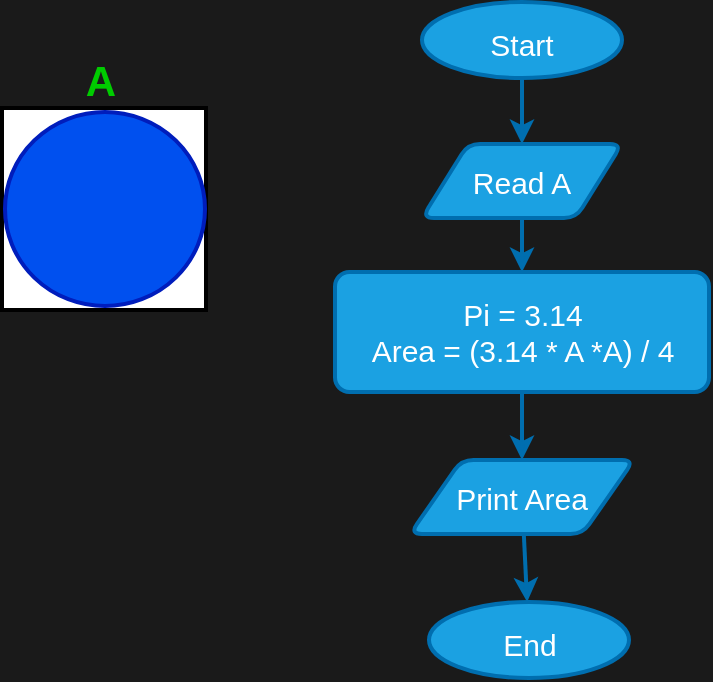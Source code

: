 <mxfile>
    <diagram id="fxQHdlaDq5yp2H_h8bHt" name="Page-1">
        <mxGraphModel dx="608" dy="351" grid="0" gridSize="10" guides="1" tooltips="1" connect="1" arrows="1" fold="1" page="1" pageScale="1" pageWidth="850" pageHeight="1100" background="#1A1A1A" math="0" shadow="0">
            <root>
                <mxCell id="0"/>
                <mxCell id="1" parent="0"/>
                <mxCell id="2" value="" style="rounded=0;whiteSpace=wrap;html=1;absoluteArcSize=1;arcSize=14;strokeWidth=2;" vertex="1" parent="1">
                    <mxGeometry x="57" y="76" width="102" height="101" as="geometry"/>
                </mxCell>
                <mxCell id="3" value="" style="strokeWidth=2;html=1;shape=mxgraph.flowchart.start_2;whiteSpace=wrap;fillColor=#0050ef;fontColor=#ffffff;strokeColor=#001DBC;" vertex="1" parent="1">
                    <mxGeometry x="58.5" y="78" width="100" height="97" as="geometry"/>
                </mxCell>
                <mxCell id="4" value="&lt;b&gt;&lt;font color=&quot;#00cc00&quot; style=&quot;font-size: 21px;&quot;&gt;A&lt;/font&gt;&lt;/b&gt;" style="text;html=1;align=center;verticalAlign=middle;resizable=0;points=[];autosize=1;strokeColor=none;fillColor=none;" vertex="1" parent="1">
                    <mxGeometry x="89" y="43" width="33" height="37" as="geometry"/>
                </mxCell>
                <mxCell id="7" value="" style="edgeStyle=none;html=1;fontSize=15;fontColor=#FFFFFF;strokeWidth=2;fillColor=#1ba1e2;strokeColor=#006EAF;" edge="1" parent="1" source="5" target="6">
                    <mxGeometry relative="1" as="geometry"/>
                </mxCell>
                <mxCell id="5" value="&lt;font style=&quot;font-size: 15px;&quot; color=&quot;#ffffff&quot;&gt;Start&lt;/font&gt;" style="strokeWidth=2;html=1;shape=mxgraph.flowchart.start_1;whiteSpace=wrap;rounded=0;fontSize=21;fontColor=#ffffff;fillColor=#1ba1e2;strokeColor=#006EAF;" vertex="1" parent="1">
                    <mxGeometry x="267" y="23" width="100" height="38" as="geometry"/>
                </mxCell>
                <mxCell id="9" value="" style="edgeStyle=none;html=1;strokeWidth=2;fontSize=15;fontColor=#FFFFFF;fillColor=#1ba1e2;strokeColor=#006EAF;" edge="1" parent="1" source="6" target="8">
                    <mxGeometry relative="1" as="geometry"/>
                </mxCell>
                <mxCell id="6" value="Read A" style="shape=parallelogram;html=1;strokeWidth=2;perimeter=parallelogramPerimeter;whiteSpace=wrap;rounded=1;arcSize=12;size=0.23;fontSize=15;fontColor=#ffffff;fillColor=#1ba1e2;strokeColor=#006EAF;" vertex="1" parent="1">
                    <mxGeometry x="267" y="94" width="100" height="37" as="geometry"/>
                </mxCell>
                <mxCell id="11" value="" style="edgeStyle=none;html=1;strokeWidth=2;fontSize=15;fontColor=#FFFFFF;fillColor=#1ba1e2;strokeColor=#006EAF;" edge="1" parent="1" source="8" target="10">
                    <mxGeometry relative="1" as="geometry"/>
                </mxCell>
                <mxCell id="8" value="Pi = 3.14&lt;br&gt;Area = (3.14 * A *A) / 4" style="whiteSpace=wrap;html=1;fontSize=15;fillColor=#1ba1e2;strokeColor=#006EAF;fontColor=#ffffff;strokeWidth=2;rounded=1;arcSize=12;" vertex="1" parent="1">
                    <mxGeometry x="223.5" y="158" width="187" height="60" as="geometry"/>
                </mxCell>
                <mxCell id="13" value="" style="edgeStyle=none;html=1;strokeWidth=2;fontSize=15;fontColor=#FFFFFF;fillColor=#1ba1e2;strokeColor=#006EAF;" edge="1" parent="1" source="10" target="12">
                    <mxGeometry relative="1" as="geometry"/>
                </mxCell>
                <mxCell id="10" value="Print Area" style="shape=parallelogram;html=1;strokeWidth=2;perimeter=parallelogramPerimeter;whiteSpace=wrap;rounded=1;arcSize=12;size=0.23;fontSize=15;fontColor=#ffffff;fillColor=#1ba1e2;strokeColor=#006EAF;" vertex="1" parent="1">
                    <mxGeometry x="261" y="252" width="112" height="37" as="geometry"/>
                </mxCell>
                <mxCell id="12" value="&lt;font style=&quot;font-size: 15px;&quot; color=&quot;#ffffff&quot;&gt;End&lt;/font&gt;" style="strokeWidth=2;html=1;shape=mxgraph.flowchart.start_1;whiteSpace=wrap;rounded=0;fontSize=21;fontColor=#ffffff;fillColor=#1ba1e2;strokeColor=#006EAF;" vertex="1" parent="1">
                    <mxGeometry x="270.5" y="323" width="100" height="38" as="geometry"/>
                </mxCell>
            </root>
        </mxGraphModel>
    </diagram>
</mxfile>